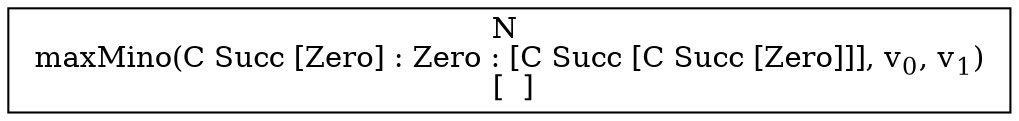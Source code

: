 digraph {
    graph [rankdir=TB
          ,bgcolor=transparent];
    node [shape=box
         ,fillcolor=white
         ,style=filled];
    0 [label=<N <BR/> maxMino(C Succ [Zero] : Zero : [C Succ [C Succ [Zero]]], v<SUB>0</SUB>, v<SUB>1</SUB>) <BR/>  [  ] >];
}